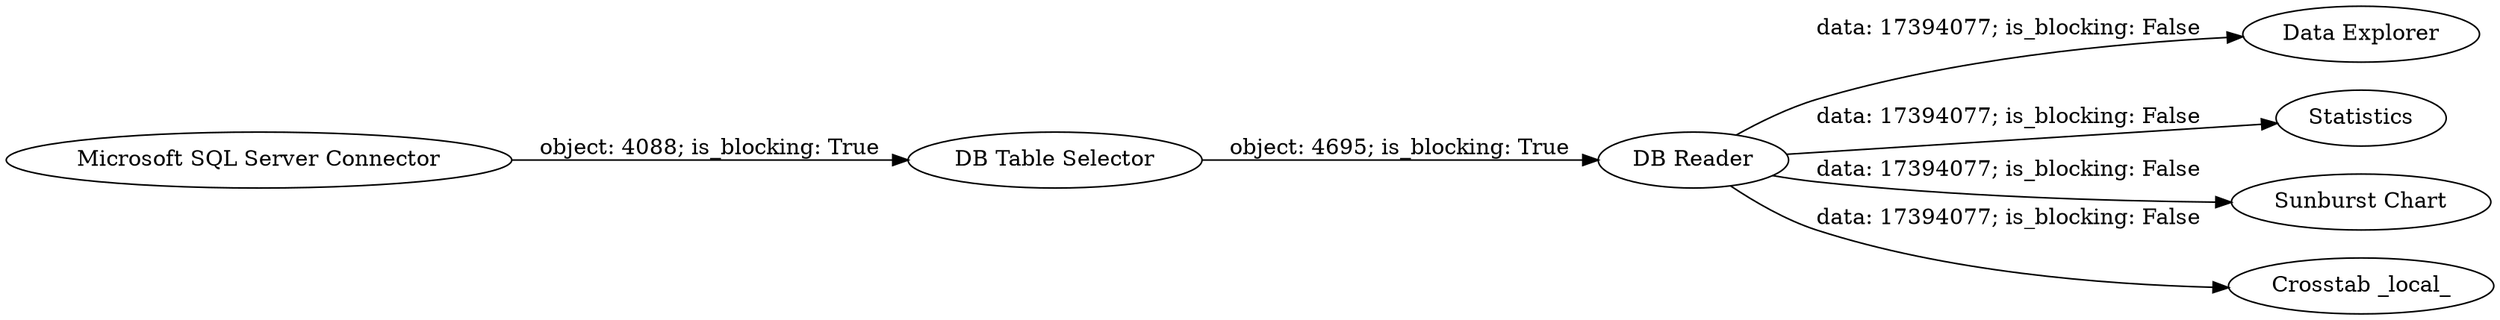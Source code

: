 digraph {
	"3907228520037633922_231" [label="DB Reader"]
	"3907228520037633922_232" [label="Data Explorer"]
	"3907228520037633922_234" [label=Statistics]
	"3907228520037633922_233" [label="Sunburst Chart"]
	"3907228520037633922_235" [label="Crosstab _local_"]
	"3907228520037633922_229" [label="Microsoft SQL Server Connector"]
	"3907228520037633922_230" [label="DB Table Selector"]
	"3907228520037633922_229" -> "3907228520037633922_230" [label="object: 4088; is_blocking: True"]
	"3907228520037633922_231" -> "3907228520037633922_234" [label="data: 17394077; is_blocking: False"]
	"3907228520037633922_231" -> "3907228520037633922_235" [label="data: 17394077; is_blocking: False"]
	"3907228520037633922_230" -> "3907228520037633922_231" [label="object: 4695; is_blocking: True"]
	"3907228520037633922_231" -> "3907228520037633922_232" [label="data: 17394077; is_blocking: False"]
	"3907228520037633922_231" -> "3907228520037633922_233" [label="data: 17394077; is_blocking: False"]
	rankdir=LR
}
